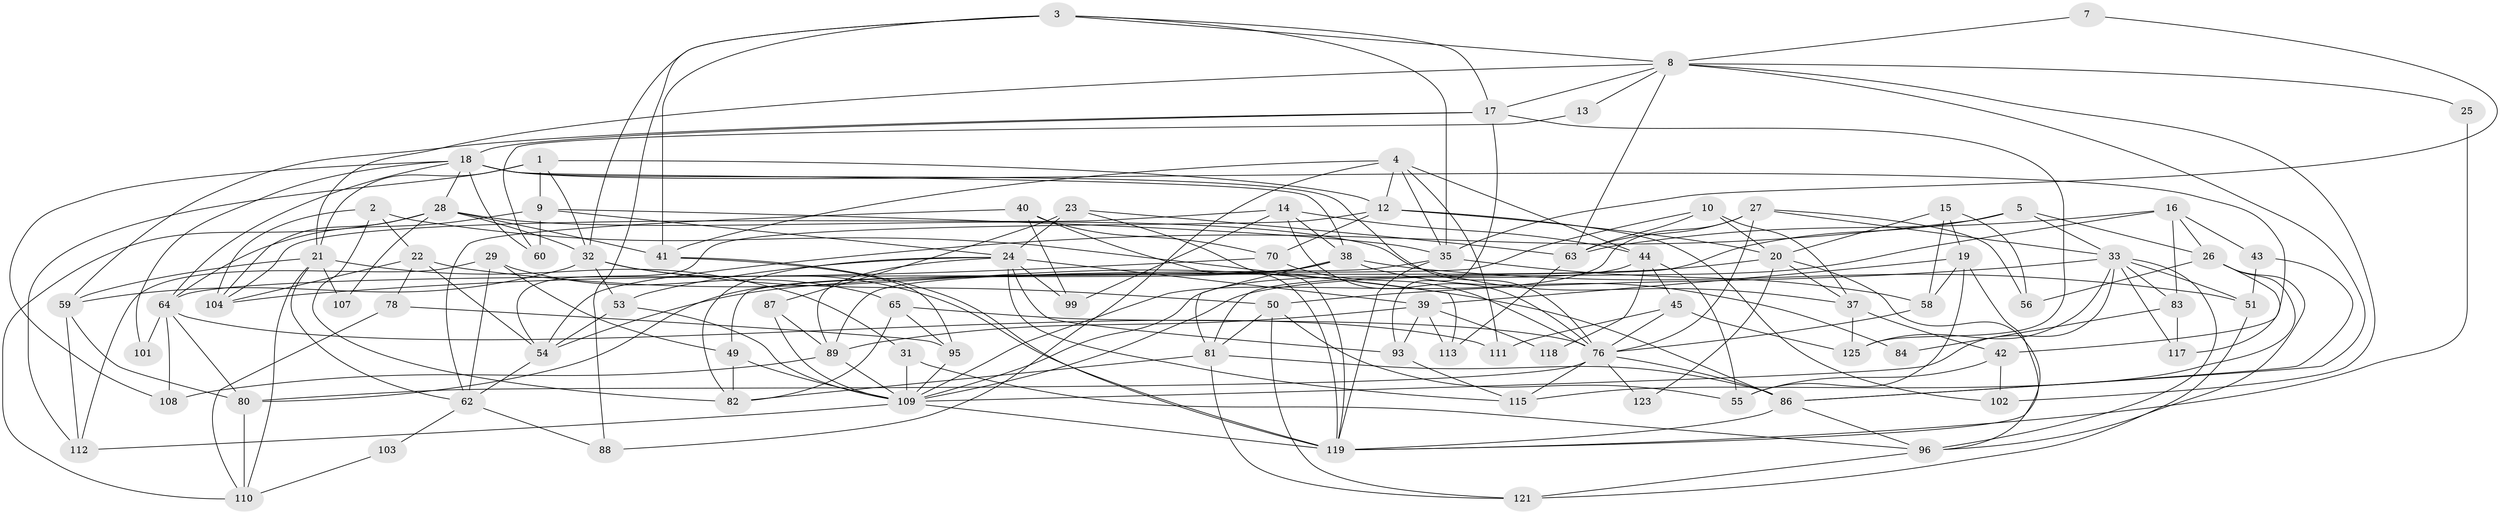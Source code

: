 // original degree distribution, {5: 0.16666666666666666, 4: 0.3333333333333333, 3: 0.29545454545454547, 2: 0.09090909090909091, 7: 0.030303030303030304, 6: 0.06818181818181818, 8: 0.007575757575757576, 11: 0.007575757575757576}
// Generated by graph-tools (version 1.1) at 2025/41/03/06/25 10:41:57]
// undirected, 88 vertices, 213 edges
graph export_dot {
graph [start="1"]
  node [color=gray90,style=filled];
  1;
  2;
  3 [super="+30"];
  4 [super="+6"];
  5 [super="+132"];
  7;
  8 [super="+90"];
  9 [super="+11"];
  10 [super="+68"];
  12 [super="+74"];
  13;
  14;
  15 [super="+127"];
  16 [super="+57"];
  17 [super="+52"];
  18 [super="+77"];
  19 [super="+36"];
  20 [super="+48"];
  21 [super="+105"];
  22 [super="+69"];
  23;
  24 [super="+91"];
  25;
  26 [super="+66"];
  27 [super="+75"];
  28 [super="+46"];
  29 [super="+106"];
  31;
  32 [super="+34"];
  33 [super="+73"];
  35 [super="+67"];
  37 [super="+47"];
  38 [super="+72"];
  39 [super="+122"];
  40 [super="+85"];
  41 [super="+71"];
  42;
  43;
  44;
  45 [super="+126"];
  49 [super="+61"];
  50 [super="+97"];
  51;
  53;
  54;
  55;
  56;
  58;
  59;
  60;
  62 [super="+79"];
  63 [super="+92"];
  64 [super="+98"];
  65;
  70 [super="+128"];
  76 [super="+114"];
  78;
  80 [super="+129"];
  81 [super="+100"];
  82 [super="+116"];
  83;
  84;
  86 [super="+124"];
  87;
  88;
  89 [super="+94"];
  93;
  95;
  96;
  99;
  101;
  102;
  103;
  104;
  107;
  108;
  109 [super="+131"];
  110 [super="+130"];
  111;
  112;
  113;
  115;
  117;
  118;
  119 [super="+120"];
  121;
  123;
  125;
  1 -- 12;
  1 -- 21;
  1 -- 112;
  1 -- 9;
  1 -- 32;
  2 -- 22;
  2 -- 82;
  2 -- 104;
  2 -- 113;
  3 -- 88;
  3 -- 32;
  3 -- 8;
  3 -- 17;
  3 -- 35;
  3 -- 41;
  4 -- 41;
  4 -- 12;
  4 -- 35;
  4 -- 88;
  4 -- 44;
  4 -- 111;
  5 -- 26;
  5 -- 54;
  5 -- 81;
  5 -- 33;
  7 -- 35;
  7 -- 8;
  8 -- 25;
  8 -- 102;
  8 -- 13;
  8 -- 63;
  8 -- 17;
  8 -- 86;
  8 -- 21;
  9 -- 60;
  9 -- 35;
  9 -- 64;
  9 -- 24;
  10 -- 20;
  10 -- 49;
  10 -- 63;
  10 -- 37;
  12 -- 70 [weight=2];
  12 -- 102;
  12 -- 20;
  12 -- 54;
  13 -- 60;
  14 -- 104;
  14 -- 44;
  14 -- 38;
  14 -- 99;
  14 -- 76;
  15 -- 58;
  15 -- 56;
  15 -- 19;
  15 -- 20;
  16 -- 43;
  16 -- 83;
  16 -- 109;
  16 -- 63;
  16 -- 26;
  17 -- 93;
  17 -- 59;
  17 -- 18;
  17 -- 125;
  18 -- 38;
  18 -- 101;
  18 -- 108;
  18 -- 42;
  18 -- 60;
  18 -- 76;
  18 -- 64;
  18 -- 28;
  19 -- 58;
  19 -- 39;
  19 -- 55;
  19 -- 119;
  20 -- 96;
  20 -- 54;
  20 -- 123;
  20 -- 37;
  21 -- 59;
  21 -- 110;
  21 -- 107;
  21 -- 62;
  21 -- 31;
  22 -- 54;
  22 -- 104;
  22 -- 86;
  22 -- 78;
  23 -- 24;
  23 -- 87;
  23 -- 63;
  23 -- 119;
  24 -- 82;
  24 -- 53;
  24 -- 93;
  24 -- 99;
  24 -- 115;
  24 -- 39;
  24 -- 89;
  25 -- 119;
  26 -- 96;
  26 -- 115;
  26 -- 56;
  26 -- 117;
  27 -- 33;
  27 -- 56;
  27 -- 109;
  27 -- 76;
  27 -- 63;
  28 -- 32;
  28 -- 107;
  28 -- 41;
  28 -- 37;
  28 -- 104;
  28 -- 110;
  29 -- 65;
  29 -- 112;
  29 -- 62;
  29 -- 49;
  31 -- 109;
  31 -- 96;
  32 -- 50;
  32 -- 59;
  32 -- 53;
  32 -- 119;
  33 -- 117;
  33 -- 109;
  33 -- 96;
  33 -- 125;
  33 -- 50;
  33 -- 51;
  33 -- 83;
  35 -- 119;
  35 -- 58;
  35 -- 89;
  37 -- 125;
  37 -- 42;
  38 -- 84;
  38 -- 64;
  38 -- 80;
  38 -- 81;
  38 -- 51;
  39 -- 118;
  39 -- 89;
  39 -- 93;
  39 -- 113;
  40 -- 62;
  40 -- 70;
  40 -- 99;
  40 -- 119;
  41 -- 95;
  41 -- 119;
  42 -- 55;
  42 -- 102;
  43 -- 86;
  43 -- 51;
  44 -- 45;
  44 -- 109;
  44 -- 55;
  44 -- 118;
  45 -- 125;
  45 -- 76;
  45 -- 111;
  49 -- 109 [weight=2];
  49 -- 82;
  50 -- 121;
  50 -- 55;
  50 -- 81;
  51 -- 121;
  53 -- 109;
  53 -- 54;
  54 -- 62;
  58 -- 76;
  59 -- 80;
  59 -- 112;
  62 -- 88;
  62 -- 103;
  63 -- 113;
  64 -- 111;
  64 -- 101;
  64 -- 108;
  64 -- 80;
  65 -- 76 [weight=2];
  65 -- 82;
  65 -- 95;
  70 -- 76;
  70 -- 104;
  76 -- 86;
  76 -- 115;
  76 -- 80 [weight=2];
  76 -- 123;
  78 -- 95;
  78 -- 110;
  80 -- 110;
  81 -- 86 [weight=2];
  81 -- 121;
  81 -- 82;
  83 -- 84;
  83 -- 117;
  86 -- 96;
  86 -- 119;
  87 -- 89;
  87 -- 109;
  89 -- 108;
  89 -- 109;
  93 -- 115;
  95 -- 109;
  96 -- 121;
  103 -- 110;
  109 -- 112;
  109 -- 119;
}
